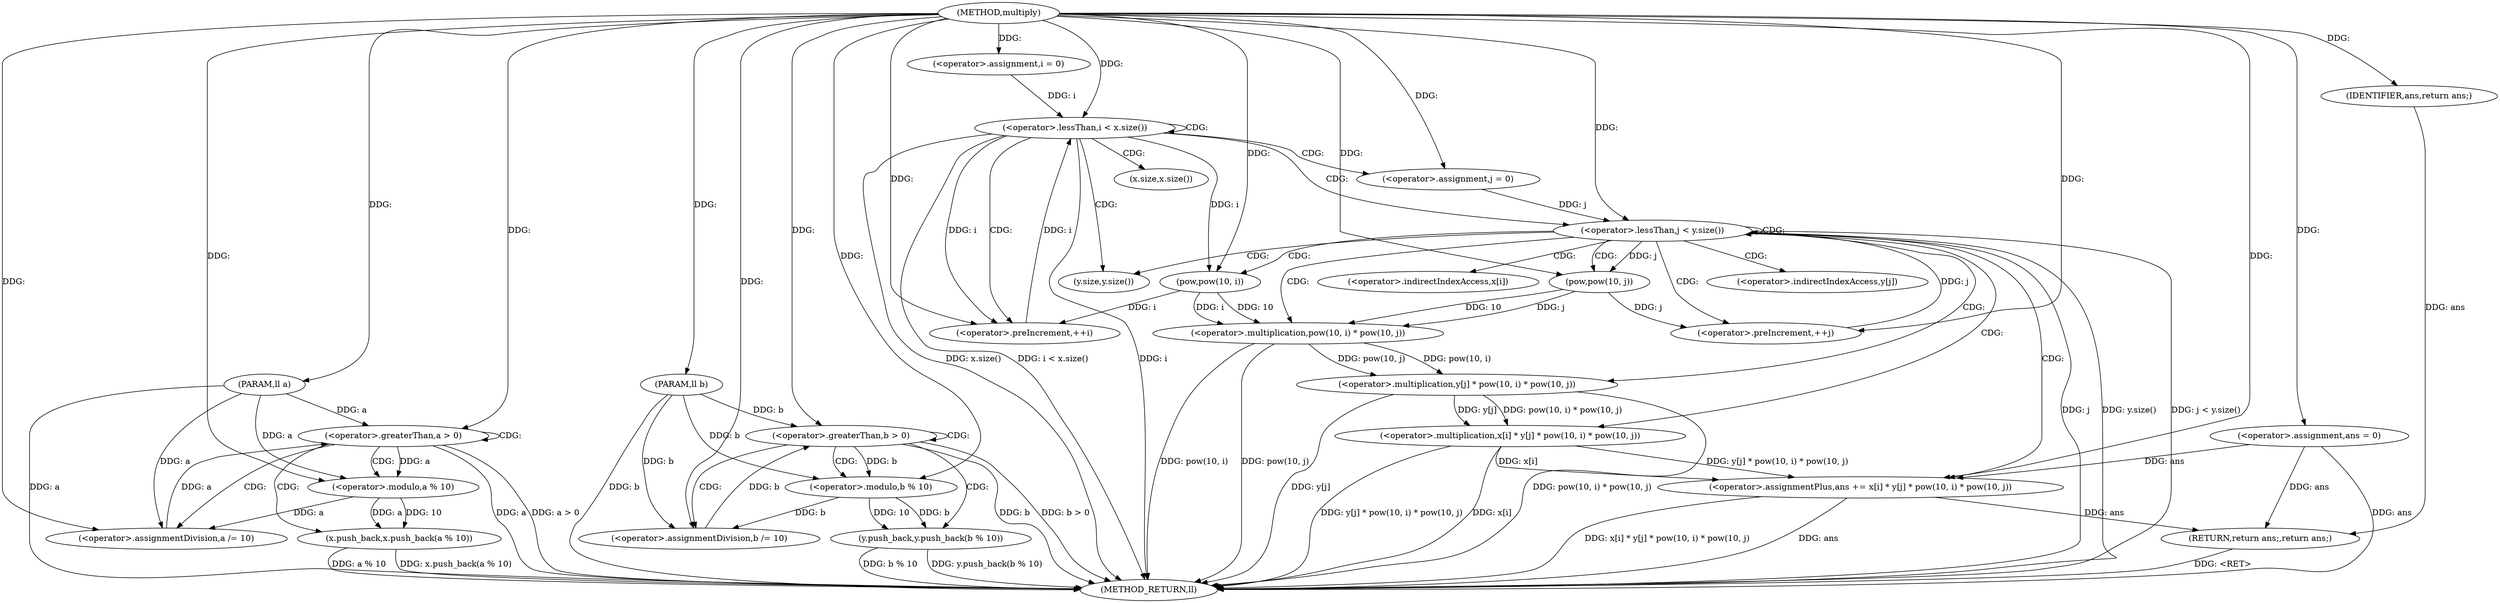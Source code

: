 digraph "multiply" {  
"1000227" [label = "(METHOD,multiply)" ]
"1000302" [label = "(METHOD_RETURN,ll)" ]
"1000228" [label = "(PARAM,ll a)" ]
"1000229" [label = "(PARAM,ll b)" ]
"1000234" [label = "(<operator>.assignment,ans = 0)" ]
"1000300" [label = "(RETURN,return ans;,return ans;)" ]
"1000238" [label = "(<operator>.greaterThan,a > 0)" ]
"1000250" [label = "(<operator>.greaterThan,b > 0)" ]
"1000263" [label = "(<operator>.assignment,i = 0)" ]
"1000266" [label = "(<operator>.lessThan,i < x.size())" ]
"1000269" [label = "(<operator>.preIncrement,++i)" ]
"1000301" [label = "(IDENTIFIER,ans,return ans;)" ]
"1000242" [label = "(x.push_back,x.push_back(a % 10))" ]
"1000246" [label = "(<operator>.assignmentDivision,a /= 10)" ]
"1000254" [label = "(y.push_back,y.push_back(b % 10))" ]
"1000258" [label = "(<operator>.assignmentDivision,b /= 10)" ]
"1000274" [label = "(<operator>.assignment,j = 0)" ]
"1000277" [label = "(<operator>.lessThan,j < y.size())" ]
"1000280" [label = "(<operator>.preIncrement,++j)" ]
"1000243" [label = "(<operator>.modulo,a % 10)" ]
"1000255" [label = "(<operator>.modulo,b % 10)" ]
"1000283" [label = "(<operator>.assignmentPlus,ans += x[i] * y[j] * pow(10, i) * pow(10, j))" ]
"1000285" [label = "(<operator>.multiplication,x[i] * y[j] * pow(10, i) * pow(10, j))" ]
"1000289" [label = "(<operator>.multiplication,y[j] * pow(10, i) * pow(10, j))" ]
"1000293" [label = "(<operator>.multiplication,pow(10, i) * pow(10, j))" ]
"1000294" [label = "(pow,pow(10, i))" ]
"1000297" [label = "(pow,pow(10, j))" ]
"1000268" [label = "(x.size,x.size())" ]
"1000279" [label = "(y.size,y.size())" ]
"1000286" [label = "(<operator>.indirectIndexAccess,x[i])" ]
"1000290" [label = "(<operator>.indirectIndexAccess,y[j])" ]
  "1000228" -> "1000302"  [ label = "DDG: a"] 
  "1000229" -> "1000302"  [ label = "DDG: b"] 
  "1000234" -> "1000302"  [ label = "DDG: ans"] 
  "1000238" -> "1000302"  [ label = "DDG: a"] 
  "1000238" -> "1000302"  [ label = "DDG: a > 0"] 
  "1000250" -> "1000302"  [ label = "DDG: b"] 
  "1000250" -> "1000302"  [ label = "DDG: b > 0"] 
  "1000266" -> "1000302"  [ label = "DDG: i"] 
  "1000266" -> "1000302"  [ label = "DDG: x.size()"] 
  "1000266" -> "1000302"  [ label = "DDG: i < x.size()"] 
  "1000277" -> "1000302"  [ label = "DDG: j"] 
  "1000277" -> "1000302"  [ label = "DDG: y.size()"] 
  "1000277" -> "1000302"  [ label = "DDG: j < y.size()"] 
  "1000283" -> "1000302"  [ label = "DDG: ans"] 
  "1000285" -> "1000302"  [ label = "DDG: x[i]"] 
  "1000289" -> "1000302"  [ label = "DDG: y[j]"] 
  "1000293" -> "1000302"  [ label = "DDG: pow(10, i)"] 
  "1000293" -> "1000302"  [ label = "DDG: pow(10, j)"] 
  "1000289" -> "1000302"  [ label = "DDG: pow(10, i) * pow(10, j)"] 
  "1000285" -> "1000302"  [ label = "DDG: y[j] * pow(10, i) * pow(10, j)"] 
  "1000283" -> "1000302"  [ label = "DDG: x[i] * y[j] * pow(10, i) * pow(10, j)"] 
  "1000254" -> "1000302"  [ label = "DDG: b % 10"] 
  "1000254" -> "1000302"  [ label = "DDG: y.push_back(b % 10)"] 
  "1000242" -> "1000302"  [ label = "DDG: a % 10"] 
  "1000242" -> "1000302"  [ label = "DDG: x.push_back(a % 10)"] 
  "1000300" -> "1000302"  [ label = "DDG: <RET>"] 
  "1000227" -> "1000228"  [ label = "DDG: "] 
  "1000227" -> "1000229"  [ label = "DDG: "] 
  "1000227" -> "1000234"  [ label = "DDG: "] 
  "1000301" -> "1000300"  [ label = "DDG: ans"] 
  "1000234" -> "1000300"  [ label = "DDG: ans"] 
  "1000283" -> "1000300"  [ label = "DDG: ans"] 
  "1000227" -> "1000263"  [ label = "DDG: "] 
  "1000227" -> "1000301"  [ label = "DDG: "] 
  "1000246" -> "1000238"  [ label = "DDG: a"] 
  "1000228" -> "1000238"  [ label = "DDG: a"] 
  "1000227" -> "1000238"  [ label = "DDG: "] 
  "1000227" -> "1000246"  [ label = "DDG: "] 
  "1000258" -> "1000250"  [ label = "DDG: b"] 
  "1000229" -> "1000250"  [ label = "DDG: b"] 
  "1000227" -> "1000250"  [ label = "DDG: "] 
  "1000227" -> "1000258"  [ label = "DDG: "] 
  "1000263" -> "1000266"  [ label = "DDG: i"] 
  "1000269" -> "1000266"  [ label = "DDG: i"] 
  "1000227" -> "1000266"  [ label = "DDG: "] 
  "1000266" -> "1000269"  [ label = "DDG: i"] 
  "1000294" -> "1000269"  [ label = "DDG: i"] 
  "1000227" -> "1000269"  [ label = "DDG: "] 
  "1000243" -> "1000242"  [ label = "DDG: 10"] 
  "1000243" -> "1000242"  [ label = "DDG: a"] 
  "1000243" -> "1000246"  [ label = "DDG: a"] 
  "1000228" -> "1000246"  [ label = "DDG: a"] 
  "1000255" -> "1000254"  [ label = "DDG: b"] 
  "1000255" -> "1000254"  [ label = "DDG: 10"] 
  "1000255" -> "1000258"  [ label = "DDG: b"] 
  "1000229" -> "1000258"  [ label = "DDG: b"] 
  "1000227" -> "1000274"  [ label = "DDG: "] 
  "1000238" -> "1000243"  [ label = "DDG: a"] 
  "1000228" -> "1000243"  [ label = "DDG: a"] 
  "1000227" -> "1000243"  [ label = "DDG: "] 
  "1000250" -> "1000255"  [ label = "DDG: b"] 
  "1000229" -> "1000255"  [ label = "DDG: b"] 
  "1000227" -> "1000255"  [ label = "DDG: "] 
  "1000274" -> "1000277"  [ label = "DDG: j"] 
  "1000280" -> "1000277"  [ label = "DDG: j"] 
  "1000227" -> "1000277"  [ label = "DDG: "] 
  "1000297" -> "1000280"  [ label = "DDG: j"] 
  "1000227" -> "1000280"  [ label = "DDG: "] 
  "1000285" -> "1000283"  [ label = "DDG: x[i]"] 
  "1000285" -> "1000283"  [ label = "DDG: y[j] * pow(10, i) * pow(10, j)"] 
  "1000234" -> "1000283"  [ label = "DDG: ans"] 
  "1000227" -> "1000283"  [ label = "DDG: "] 
  "1000289" -> "1000285"  [ label = "DDG: y[j]"] 
  "1000289" -> "1000285"  [ label = "DDG: pow(10, i) * pow(10, j)"] 
  "1000293" -> "1000289"  [ label = "DDG: pow(10, j)"] 
  "1000293" -> "1000289"  [ label = "DDG: pow(10, i)"] 
  "1000294" -> "1000293"  [ label = "DDG: 10"] 
  "1000294" -> "1000293"  [ label = "DDG: i"] 
  "1000297" -> "1000293"  [ label = "DDG: 10"] 
  "1000297" -> "1000293"  [ label = "DDG: j"] 
  "1000227" -> "1000294"  [ label = "DDG: "] 
  "1000266" -> "1000294"  [ label = "DDG: i"] 
  "1000227" -> "1000297"  [ label = "DDG: "] 
  "1000277" -> "1000297"  [ label = "DDG: j"] 
  "1000238" -> "1000246"  [ label = "CDG: "] 
  "1000238" -> "1000238"  [ label = "CDG: "] 
  "1000238" -> "1000243"  [ label = "CDG: "] 
  "1000238" -> "1000242"  [ label = "CDG: "] 
  "1000250" -> "1000258"  [ label = "CDG: "] 
  "1000250" -> "1000255"  [ label = "CDG: "] 
  "1000250" -> "1000254"  [ label = "CDG: "] 
  "1000250" -> "1000250"  [ label = "CDG: "] 
  "1000266" -> "1000268"  [ label = "CDG: "] 
  "1000266" -> "1000274"  [ label = "CDG: "] 
  "1000266" -> "1000277"  [ label = "CDG: "] 
  "1000266" -> "1000266"  [ label = "CDG: "] 
  "1000266" -> "1000269"  [ label = "CDG: "] 
  "1000266" -> "1000279"  [ label = "CDG: "] 
  "1000277" -> "1000294"  [ label = "CDG: "] 
  "1000277" -> "1000286"  [ label = "CDG: "] 
  "1000277" -> "1000285"  [ label = "CDG: "] 
  "1000277" -> "1000293"  [ label = "CDG: "] 
  "1000277" -> "1000297"  [ label = "CDG: "] 
  "1000277" -> "1000290"  [ label = "CDG: "] 
  "1000277" -> "1000277"  [ label = "CDG: "] 
  "1000277" -> "1000283"  [ label = "CDG: "] 
  "1000277" -> "1000280"  [ label = "CDG: "] 
  "1000277" -> "1000289"  [ label = "CDG: "] 
  "1000277" -> "1000279"  [ label = "CDG: "] 
}
